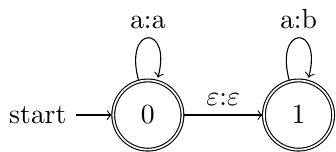 \documentclass[tikz]{standalone}
\usetikzlibrary{arrows, automata, calc, positioning}
\providecommand{\emptystring}{\ensuremath{\varepsilon}}
\begin{document}
\begin{tikzpicture}
    \node[state, initial, accepting] (0) at (0,0) {0};
    \node[state, accepting] (1) [right=of 0] {1};

    \path[->]
        (0) edge [loop above] node [above,align=center] {a:a} (0)
        (0) edge node [above,align=center] {$\emptystring$:$\emptystring$} (1)
        (1) edge [loop above] node [above,align=center] {a:b} (1);
\end{tikzpicture}
\end{document}
